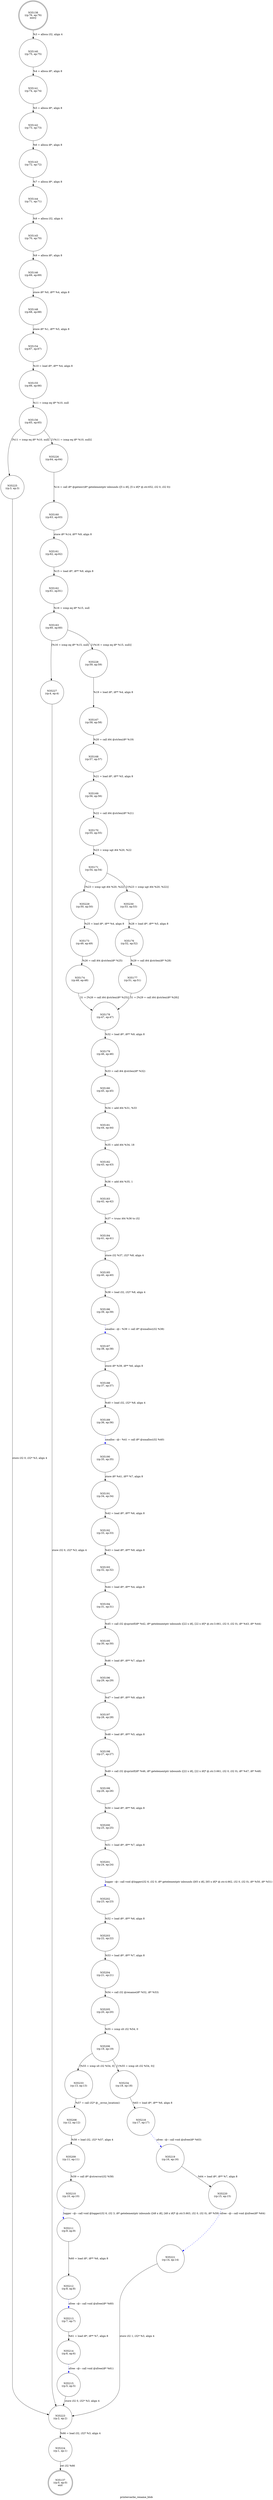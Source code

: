 digraph printercache_rename_blob {
label="printercache_rename_blob"
35137 [label="N35137\n(rp:0, ep:0)\nexit", shape="doublecircle"]
35138 [label="N35138\n(rp:76, ep:76)\nentry", shape="doublecircle"]
35138 -> 35140 [label="%3 = alloca i32, align 4"]
35140 [label="N35140\n(rp:75, ep:75)", shape="circle"]
35140 -> 35141 [label="%4 = alloca i8*, align 8"]
35141 [label="N35141\n(rp:74, ep:74)", shape="circle"]
35141 -> 35142 [label="%5 = alloca i8*, align 8"]
35142 [label="N35142\n(rp:73, ep:73)", shape="circle"]
35142 -> 35143 [label="%6 = alloca i8*, align 8"]
35143 [label="N35143\n(rp:72, ep:72)", shape="circle"]
35143 -> 35144 [label="%7 = alloca i8*, align 8"]
35144 [label="N35144\n(rp:71, ep:71)", shape="circle"]
35144 -> 35145 [label="%8 = alloca i32, align 4"]
35145 [label="N35145\n(rp:70, ep:70)", shape="circle"]
35145 -> 35146 [label="%9 = alloca i8*, align 8"]
35146 [label="N35146\n(rp:69, ep:69)", shape="circle"]
35146 -> 35148 [label="store i8* %0, i8** %4, align 8"]
35148 [label="N35148\n(rp:68, ep:68)", shape="circle"]
35148 -> 35154 [label="store i8* %1, i8** %5, align 8"]
35154 [label="N35154\n(rp:67, ep:67)", shape="circle"]
35154 -> 35155 [label="%10 = load i8*, i8** %4, align 8"]
35155 [label="N35155\n(rp:66, ep:66)", shape="circle"]
35155 -> 35156 [label="%11 = icmp eq i8* %10, null"]
35156 [label="N35156\n(rp:65, ep:65)", shape="circle"]
35156 -> 35225 [label="[%11 = icmp eq i8* %10, null]"]
35156 -> 35226 [label="[!(%11 = icmp eq i8* %10, null)]"]
35160 [label="N35160\n(rp:63, ep:63)", shape="circle"]
35160 -> 35161 [label="store i8* %14, i8** %9, align 8"]
35161 [label="N35161\n(rp:62, ep:62)", shape="circle"]
35161 -> 35162 [label="%15 = load i8*, i8** %9, align 8"]
35162 [label="N35162\n(rp:61, ep:61)", shape="circle"]
35162 -> 35163 [label="%16 = icmp eq i8* %15, null"]
35163 [label="N35163\n(rp:60, ep:60)", shape="circle"]
35163 -> 35227 [label="[%16 = icmp eq i8* %15, null]"]
35163 -> 35228 [label="[!(%16 = icmp eq i8* %15, null)]"]
35167 [label="N35167\n(rp:58, ep:58)", shape="circle"]
35167 -> 35168 [label="%20 = call i64 @strlen(i8* %19)"]
35168 [label="N35168\n(rp:57, ep:57)", shape="circle"]
35168 -> 35169 [label="%21 = load i8*, i8** %5, align 8"]
35169 [label="N35169\n(rp:56, ep:56)", shape="circle"]
35169 -> 35170 [label="%22 = call i64 @strlen(i8* %21)"]
35170 [label="N35170\n(rp:55, ep:55)", shape="circle"]
35170 -> 35171 [label="%23 = icmp ugt i64 %20, %22"]
35171 [label="N35171\n(rp:54, ep:54)", shape="circle"]
35171 -> 35229 [label="[%23 = icmp ugt i64 %20, %22]"]
35171 -> 35230 [label="[!(%23 = icmp ugt i64 %20, %22)]"]
35173 [label="N35173\n(rp:49, ep:49)", shape="circle"]
35173 -> 35174 [label="%26 = call i64 @strlen(i8* %25)"]
35174 [label="N35174\n(rp:48, ep:48)", shape="circle"]
35174 -> 35178 [label="31 = [%26 = call i64 @strlen(i8* %25)]"]
35176 [label="N35176\n(rp:52, ep:52)", shape="circle"]
35176 -> 35177 [label="%29 = call i64 @strlen(i8* %28)"]
35177 [label="N35177\n(rp:51, ep:51)", shape="circle"]
35177 -> 35178 [label="31 = [%29 = call i64 @strlen(i8* %28)]"]
35178 [label="N35178\n(rp:47, ep:47)", shape="circle"]
35178 -> 35179 [label="%32 = load i8*, i8** %9, align 8"]
35179 [label="N35179\n(rp:46, ep:46)", shape="circle"]
35179 -> 35180 [label="%33 = call i64 @strlen(i8* %32)"]
35180 [label="N35180\n(rp:45, ep:45)", shape="circle"]
35180 -> 35181 [label="%34 = add i64 %31, %33"]
35181 [label="N35181\n(rp:44, ep:44)", shape="circle"]
35181 -> 35182 [label="%35 = add i64 %34, 18"]
35182 [label="N35182\n(rp:43, ep:43)", shape="circle"]
35182 -> 35183 [label="%36 = add i64 %35, 1"]
35183 [label="N35183\n(rp:42, ep:42)", shape="circle"]
35183 -> 35184 [label="%37 = trunc i64 %36 to i32"]
35184 [label="N35184\n(rp:41, ep:41)", shape="circle"]
35184 -> 35185 [label="store i32 %37, i32* %8, align 4"]
35185 [label="N35185\n(rp:40, ep:40)", shape="circle"]
35185 -> 35186 [label="%38 = load i32, i32* %8, align 4"]
35186 [label="N35186\n(rp:39, ep:39)", shape="circle"]
35186 -> 35187 [label="xmalloc --@-- %39 = call i8* @xmalloc(i32 %38)", style="dashed", color="blue"]
35187 [label="N35187\n(rp:38, ep:38)", shape="circle"]
35187 -> 35188 [label="store i8* %39, i8** %6, align 8"]
35188 [label="N35188\n(rp:37, ep:37)", shape="circle"]
35188 -> 35189 [label="%40 = load i32, i32* %8, align 4"]
35189 [label="N35189\n(rp:36, ep:36)", shape="circle"]
35189 -> 35190 [label="xmalloc --@-- %41 = call i8* @xmalloc(i32 %40)", style="dashed", color="blue"]
35190 [label="N35190\n(rp:35, ep:35)", shape="circle"]
35190 -> 35191 [label="store i8* %41, i8** %7, align 8"]
35191 [label="N35191\n(rp:34, ep:34)", shape="circle"]
35191 -> 35192 [label="%42 = load i8*, i8** %6, align 8"]
35192 [label="N35192\n(rp:33, ep:33)", shape="circle"]
35192 -> 35193 [label="%43 = load i8*, i8** %9, align 8"]
35193 [label="N35193\n(rp:32, ep:32)", shape="circle"]
35193 -> 35194 [label="%44 = load i8*, i8** %4, align 8"]
35194 [label="N35194\n(rp:31, ep:31)", shape="circle"]
35194 -> 35195 [label="%45 = call i32 @sprintf(i8* %42, i8* getelementptr inbounds ([22 x i8], [22 x i8]* @.str.3.661, i32 0, i32 0), i8* %43, i8* %44)"]
35195 [label="N35195\n(rp:30, ep:30)", shape="circle"]
35195 -> 35196 [label="%46 = load i8*, i8** %7, align 8"]
35196 [label="N35196\n(rp:29, ep:29)", shape="circle"]
35196 -> 35197 [label="%47 = load i8*, i8** %9, align 8"]
35197 [label="N35197\n(rp:28, ep:28)", shape="circle"]
35197 -> 35198 [label="%48 = load i8*, i8** %5, align 8"]
35198 [label="N35198\n(rp:27, ep:27)", shape="circle"]
35198 -> 35199 [label="%49 = call i32 @sprintf(i8* %46, i8* getelementptr inbounds ([22 x i8], [22 x i8]* @.str.3.661, i32 0, i32 0), i8* %47, i8* %48)"]
35199 [label="N35199\n(rp:26, ep:26)", shape="circle"]
35199 -> 35200 [label="%50 = load i8*, i8** %6, align 8"]
35200 [label="N35200\n(rp:25, ep:25)", shape="circle"]
35200 -> 35201 [label="%51 = load i8*, i8** %7, align 8"]
35201 [label="N35201\n(rp:24, ep:24)", shape="circle"]
35201 -> 35202 [label="logger --@-- call void @logger(i32 6, i32 0, i8* getelementptr inbounds ([65 x i8], [65 x i8]* @.str.4.662, i32 0, i32 0), i8* %50, i8* %51)", style="dashed", color="blue"]
35202 [label="N35202\n(rp:23, ep:23)", shape="circle"]
35202 -> 35203 [label="%52 = load i8*, i8** %6, align 8"]
35203 [label="N35203\n(rp:22, ep:22)", shape="circle"]
35203 -> 35204 [label="%53 = load i8*, i8** %7, align 8"]
35204 [label="N35204\n(rp:21, ep:21)", shape="circle"]
35204 -> 35205 [label="%54 = call i32 @rename(i8* %52, i8* %53)"]
35205 [label="N35205\n(rp:20, ep:20)", shape="circle"]
35205 -> 35206 [label="%55 = icmp slt i32 %54, 0"]
35206 [label="N35206\n(rp:19, ep:19)", shape="circle"]
35206 -> 35233 [label="[%55 = icmp slt i32 %54, 0]"]
35206 -> 35234 [label="[!(%55 = icmp slt i32 %54, 0)]"]
35208 [label="N35208\n(rp:12, ep:12)", shape="circle"]
35208 -> 35209 [label="%58 = load i32, i32* %57, align 4"]
35209 [label="N35209\n(rp:11, ep:11)", shape="circle"]
35209 -> 35210 [label="%59 = call i8* @strerror(i32 %58)"]
35210 [label="N35210\n(rp:10, ep:10)", shape="circle"]
35210 -> 35211 [label="logger --@-- call void @logger(i32 6, i32 3, i8* getelementptr inbounds ([48 x i8], [48 x i8]* @.str.5.663, i32 0, i32 0), i8* %59)", style="dashed", color="blue"]
35211 [label="N35211\n(rp:9, ep:9)", shape="circle"]
35211 -> 35212 [label="%60 = load i8*, i8** %6, align 8"]
35212 [label="N35212\n(rp:8, ep:8)", shape="circle"]
35212 -> 35213 [label="xfree --@-- call void @xfree(i8* %60)", style="dashed", color="blue"]
35213 [label="N35213\n(rp:7, ep:7)", shape="circle"]
35213 -> 35214 [label="%61 = load i8*, i8** %7, align 8"]
35214 [label="N35214\n(rp:6, ep:6)", shape="circle"]
35214 -> 35215 [label="xfree --@-- call void @xfree(i8* %61)", style="dashed", color="blue"]
35215 [label="N35215\n(rp:5, ep:5)", shape="circle"]
35215 -> 35223 [label="store i32 0, i32* %3, align 4"]
35218 [label="N35218\n(rp:17, ep:17)", shape="circle"]
35218 -> 35219 [label="xfree --@-- call void @xfree(i8* %63)", style="dashed", color="blue"]
35219 [label="N35219\n(rp:16, ep:16)", shape="circle"]
35219 -> 35220 [label="%64 = load i8*, i8** %7, align 8"]
35220 [label="N35220\n(rp:15, ep:15)", shape="circle"]
35220 -> 35221 [label="xfree --@-- call void @xfree(i8* %64)", style="dashed", color="blue"]
35221 [label="N35221\n(rp:14, ep:14)", shape="circle"]
35221 -> 35223 [label="store i32 1, i32* %3, align 4"]
35223 [label="N35223\n(rp:2, ep:2)", shape="circle"]
35223 -> 35224 [label="%66 = load i32, i32* %3, align 4"]
35224 [label="N35224\n(rp:1, ep:1)", shape="circle"]
35224 -> 35137 [label="ret i32 %66"]
35225 [label="N35225\n(rp:3, ep:3)", shape="circle"]
35225 -> 35223 [label="store i32 0, i32* %3, align 4"]
35226 [label="N35226\n(rp:64, ep:64)", shape="circle"]
35226 -> 35160 [label="%14 = call i8* @getenv(i8* getelementptr inbounds ([5 x i8], [5 x i8]* @.str.652, i32 0, i32 0))"]
35227 [label="N35227\n(rp:4, ep:4)", shape="circle"]
35227 -> 35223 [label="store i32 0, i32* %3, align 4"]
35228 [label="N35228\n(rp:59, ep:59)", shape="circle"]
35228 -> 35167 [label="%19 = load i8*, i8** %4, align 8"]
35229 [label="N35229\n(rp:50, ep:50)", shape="circle"]
35229 -> 35173 [label="%25 = load i8*, i8** %4, align 8"]
35230 [label="N35230\n(rp:53, ep:53)", shape="circle"]
35230 -> 35176 [label="%28 = load i8*, i8** %5, align 8"]
35233 [label="N35233\n(rp:13, ep:13)", shape="circle"]
35233 -> 35208 [label="%57 = call i32* @__errno_location()"]
35234 [label="N35234\n(rp:18, ep:18)", shape="circle"]
35234 -> 35218 [label="%63 = load i8*, i8** %6, align 8"]
}
